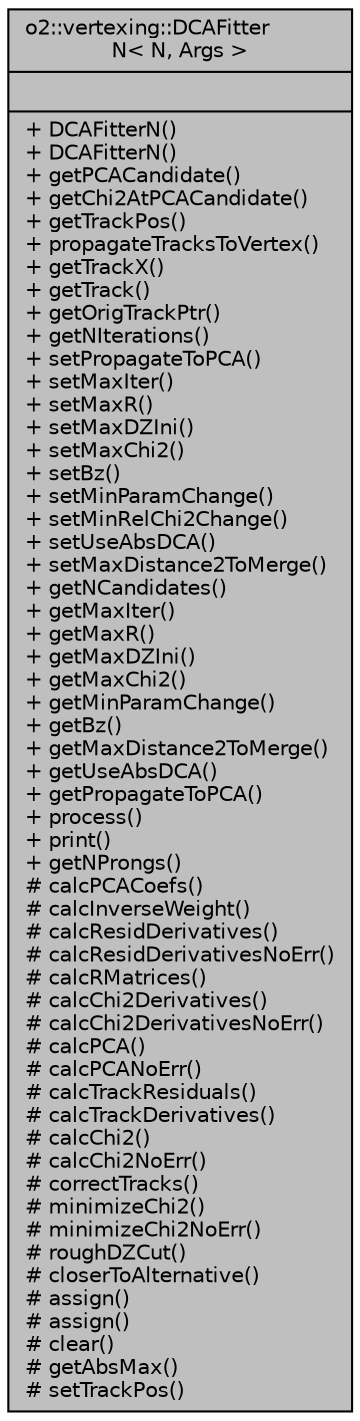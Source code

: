 digraph "o2::vertexing::DCAFitterN&lt; N, Args &gt;"
{
 // INTERACTIVE_SVG=YES
  bgcolor="transparent";
  edge [fontname="Helvetica",fontsize="10",labelfontname="Helvetica",labelfontsize="10"];
  node [fontname="Helvetica",fontsize="10",shape=record];
  Node1 [label="{o2::vertexing::DCAFitter\lN\< N, Args \>\n||+ DCAFitterN()\l+ DCAFitterN()\l+ getPCACandidate()\l+ getChi2AtPCACandidate()\l+ getTrackPos()\l+ propagateTracksToVertex()\l+ getTrackX()\l+ getTrack()\l+ getOrigTrackPtr()\l+ getNIterations()\l+ setPropagateToPCA()\l+ setMaxIter()\l+ setMaxR()\l+ setMaxDZIni()\l+ setMaxChi2()\l+ setBz()\l+ setMinParamChange()\l+ setMinRelChi2Change()\l+ setUseAbsDCA()\l+ setMaxDistance2ToMerge()\l+ getNCandidates()\l+ getMaxIter()\l+ getMaxR()\l+ getMaxDZIni()\l+ getMaxChi2()\l+ getMinParamChange()\l+ getBz()\l+ getMaxDistance2ToMerge()\l+ getUseAbsDCA()\l+ getPropagateToPCA()\l+ process()\l+ print()\l+ getNProngs()\l# calcPCACoefs()\l# calcInverseWeight()\l# calcResidDerivatives()\l# calcResidDerivativesNoErr()\l# calcRMatrices()\l# calcChi2Derivatives()\l# calcChi2DerivativesNoErr()\l# calcPCA()\l# calcPCANoErr()\l# calcTrackResiduals()\l# calcTrackDerivatives()\l# calcChi2()\l# calcChi2NoErr()\l# correctTracks()\l# minimizeChi2()\l# minimizeChi2NoErr()\l# roughDZCut()\l# closerToAlternative()\l# assign()\l# assign()\l# clear()\l# getAbsMax()\l# setTrackPos()\l}",height=0.2,width=0.4,color="black", fillcolor="grey75", style="filled", fontcolor="black"];
}
